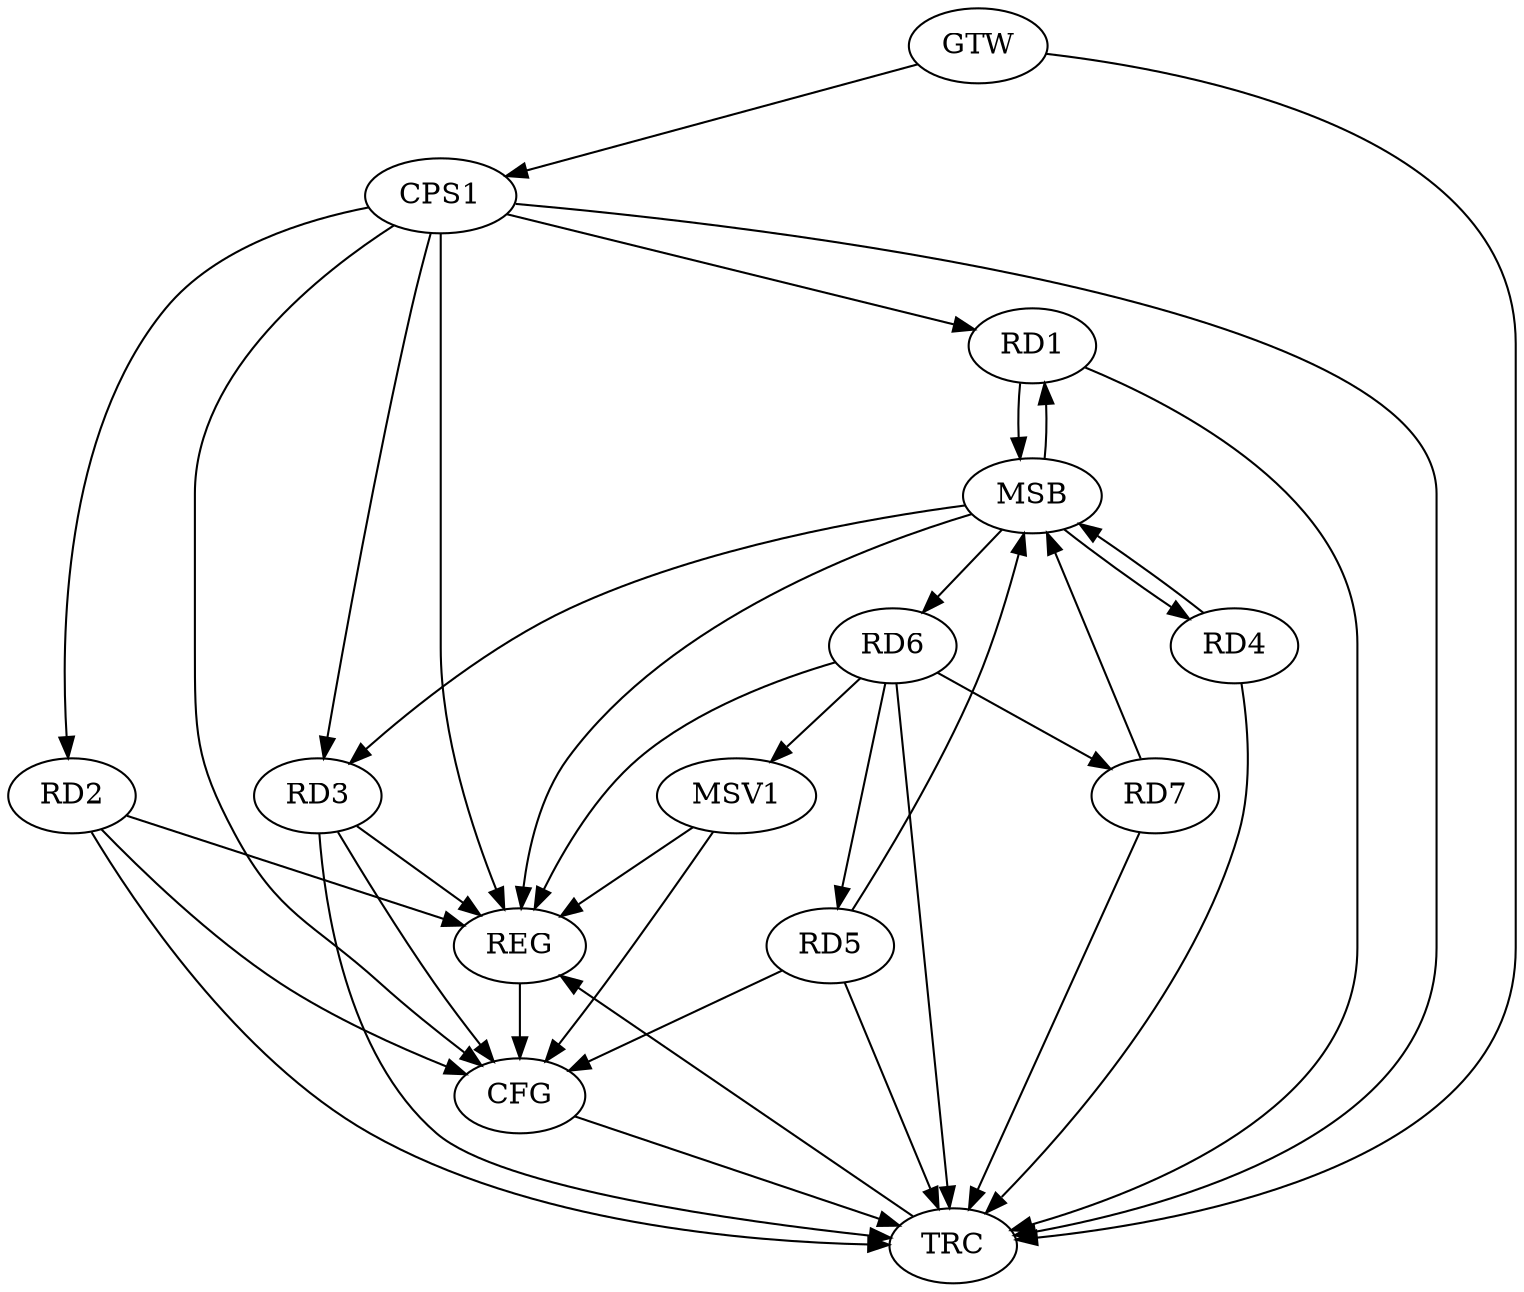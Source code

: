 strict digraph G {
  RD1 [ label="RD1" ];
  RD2 [ label="RD2" ];
  RD3 [ label="RD3" ];
  RD4 [ label="RD4" ];
  RD5 [ label="RD5" ];
  RD6 [ label="RD6" ];
  RD7 [ label="RD7" ];
  CPS1 [ label="CPS1" ];
  GTW [ label="GTW" ];
  REG [ label="REG" ];
  MSB [ label="MSB" ];
  CFG [ label="CFG" ];
  TRC [ label="TRC" ];
  MSV1 [ label="MSV1" ];
  RD6 -> RD5;
  RD6 -> RD7;
  CPS1 -> RD1;
  CPS1 -> RD2;
  CPS1 -> RD3;
  GTW -> CPS1;
  RD2 -> REG;
  RD3 -> REG;
  RD6 -> REG;
  CPS1 -> REG;
  RD1 -> MSB;
  MSB -> REG;
  RD4 -> MSB;
  MSB -> RD3;
  MSB -> RD6;
  RD5 -> MSB;
  MSB -> RD4;
  RD7 -> MSB;
  MSB -> RD1;
  RD3 -> CFG;
  RD5 -> CFG;
  RD2 -> CFG;
  CPS1 -> CFG;
  REG -> CFG;
  RD1 -> TRC;
  RD2 -> TRC;
  RD3 -> TRC;
  RD4 -> TRC;
  RD5 -> TRC;
  RD6 -> TRC;
  RD7 -> TRC;
  CPS1 -> TRC;
  GTW -> TRC;
  CFG -> TRC;
  TRC -> REG;
  RD6 -> MSV1;
  MSV1 -> REG;
  MSV1 -> CFG;
}
